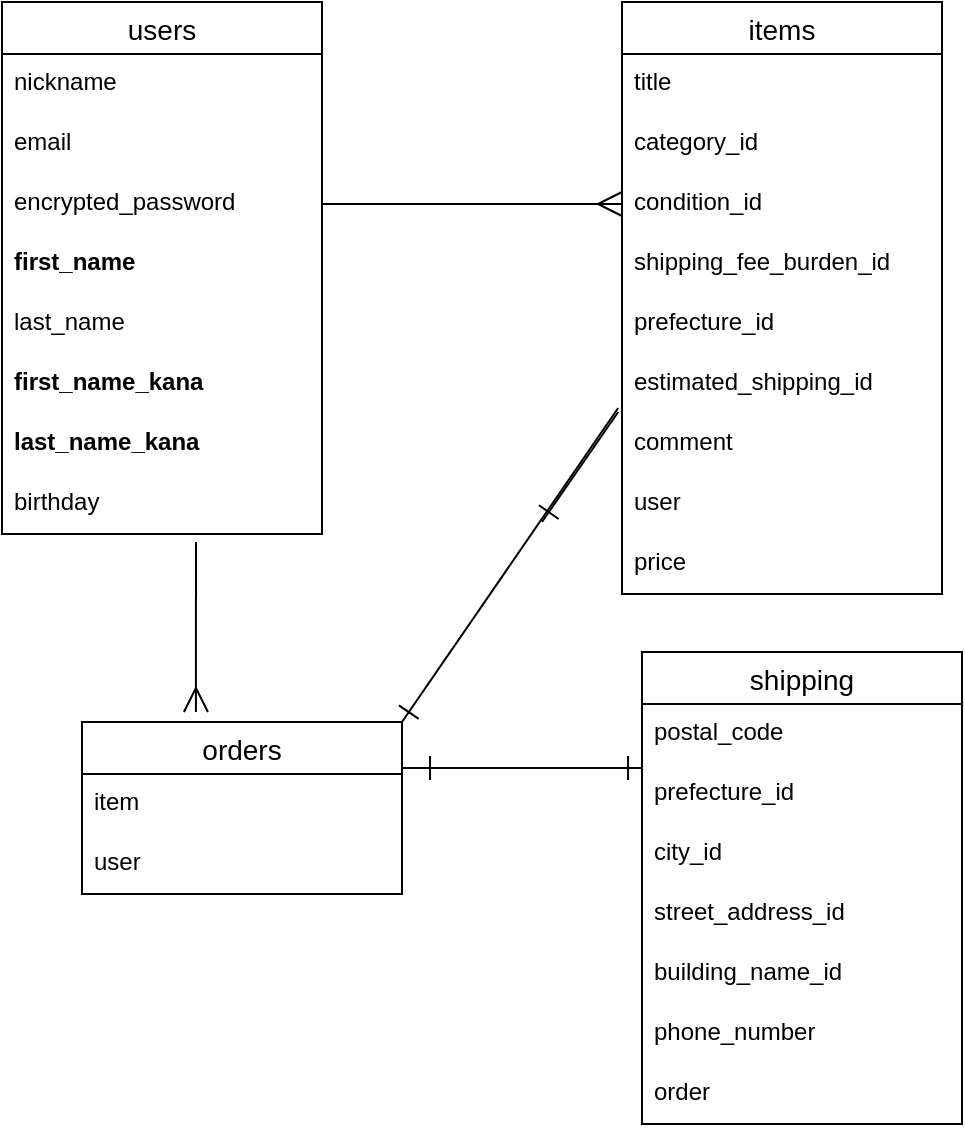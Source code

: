 <mxfile>
    <diagram id="1hoKPDanWU4Ki8b37umw" name="ページ1">
        <mxGraphModel dx="972" dy="792" grid="1" gridSize="10" guides="1" tooltips="1" connect="1" arrows="1" fold="1" page="1" pageScale="1" pageWidth="827" pageHeight="1169" math="0" shadow="0">
            <root>
                <mxCell id="0"/>
                <mxCell id="1" parent="0"/>
                <mxCell id="2" value="users" style="swimlane;fontStyle=0;childLayout=stackLayout;horizontal=1;startSize=26;horizontalStack=0;resizeParent=1;resizeParentMax=0;resizeLast=0;collapsible=1;marginBottom=0;align=center;fontSize=14;" parent="1" vertex="1">
                    <mxGeometry x="90" y="160" width="160" height="266" as="geometry"/>
                </mxCell>
                <mxCell id="3" value="nickname " style="text;strokeColor=none;fillColor=none;spacingLeft=4;spacingRight=4;overflow=hidden;rotatable=0;points=[[0,0.5],[1,0.5]];portConstraint=eastwest;fontSize=12;" parent="2" vertex="1">
                    <mxGeometry y="26" width="160" height="30" as="geometry"/>
                </mxCell>
                <mxCell id="4" value="email " style="text;strokeColor=none;fillColor=none;spacingLeft=4;spacingRight=4;overflow=hidden;rotatable=0;points=[[0,0.5],[1,0.5]];portConstraint=eastwest;fontSize=12;" parent="2" vertex="1">
                    <mxGeometry y="56" width="160" height="30" as="geometry"/>
                </mxCell>
                <mxCell id="5" value="encrypted_password" style="text;strokeColor=none;fillColor=none;spacingLeft=4;spacingRight=4;overflow=hidden;rotatable=0;points=[[0,0.5],[1,0.5]];portConstraint=eastwest;fontSize=12;" parent="2" vertex="1">
                    <mxGeometry y="86" width="160" height="30" as="geometry"/>
                </mxCell>
                <mxCell id="19" value="first_name" style="text;strokeColor=none;fillColor=none;spacingLeft=4;spacingRight=4;overflow=hidden;rotatable=0;points=[[0,0.5],[1,0.5]];portConstraint=eastwest;fontSize=12;fontStyle=1" parent="2" vertex="1">
                    <mxGeometry y="116" width="160" height="30" as="geometry"/>
                </mxCell>
                <mxCell id="20" value="last_name " style="text;strokeColor=none;fillColor=none;spacingLeft=4;spacingRight=4;overflow=hidden;rotatable=0;points=[[0,0.5],[1,0.5]];portConstraint=eastwest;fontSize=12;fontStyle=0" parent="2" vertex="1">
                    <mxGeometry y="146" width="160" height="30" as="geometry"/>
                </mxCell>
                <mxCell id="102" value="first_name_kana" style="text;strokeColor=none;fillColor=none;spacingLeft=4;spacingRight=4;overflow=hidden;rotatable=0;points=[[0,0.5],[1,0.5]];portConstraint=eastwest;fontSize=12;fontStyle=1" parent="2" vertex="1">
                    <mxGeometry y="176" width="160" height="30" as="geometry"/>
                </mxCell>
                <mxCell id="103" value="last_name_kana" style="text;strokeColor=none;fillColor=none;spacingLeft=4;spacingRight=4;overflow=hidden;rotatable=0;points=[[0,0.5],[1,0.5]];portConstraint=eastwest;fontSize=12;fontStyle=1" parent="2" vertex="1">
                    <mxGeometry y="206" width="160" height="30" as="geometry"/>
                </mxCell>
                <mxCell id="21" value="birthday" style="text;strokeColor=none;fillColor=none;spacingLeft=4;spacingRight=4;overflow=hidden;rotatable=0;points=[[0,0.5],[1,0.5]];portConstraint=eastwest;fontSize=12;fontStyle=0" parent="2" vertex="1">
                    <mxGeometry y="236" width="160" height="30" as="geometry"/>
                </mxCell>
                <mxCell id="69" value="items" style="swimlane;fontStyle=0;childLayout=stackLayout;horizontal=1;startSize=26;horizontalStack=0;resizeParent=1;resizeParentMax=0;resizeLast=0;collapsible=1;marginBottom=0;align=center;fontSize=14;" parent="1" vertex="1">
                    <mxGeometry x="400" y="160" width="160" height="296" as="geometry"/>
                </mxCell>
                <mxCell id="70" value="title" style="text;strokeColor=none;fillColor=none;spacingLeft=4;spacingRight=4;overflow=hidden;rotatable=0;points=[[0,0.5],[1,0.5]];portConstraint=eastwest;fontSize=12;" parent="69" vertex="1">
                    <mxGeometry y="26" width="160" height="30" as="geometry"/>
                </mxCell>
                <mxCell id="71" value="category_id" style="text;strokeColor=none;fillColor=none;spacingLeft=4;spacingRight=4;overflow=hidden;rotatable=0;points=[[0,0.5],[1,0.5]];portConstraint=eastwest;fontSize=12;" parent="69" vertex="1">
                    <mxGeometry y="56" width="160" height="30" as="geometry"/>
                </mxCell>
                <mxCell id="72" value="condition_id" style="text;strokeColor=none;fillColor=none;spacingLeft=4;spacingRight=4;overflow=hidden;rotatable=0;points=[[0,0.5],[1,0.5]];portConstraint=eastwest;fontSize=12;" parent="69" vertex="1">
                    <mxGeometry y="86" width="160" height="30" as="geometry"/>
                </mxCell>
                <mxCell id="73" value="shipping_fee_burden_id" style="text;strokeColor=none;fillColor=none;spacingLeft=4;spacingRight=4;overflow=hidden;rotatable=0;points=[[0,0.5],[1,0.5]];portConstraint=eastwest;fontSize=12;" parent="69" vertex="1">
                    <mxGeometry y="116" width="160" height="30" as="geometry"/>
                </mxCell>
                <mxCell id="74" value="prefecture_id" style="text;strokeColor=none;fillColor=none;spacingLeft=4;spacingRight=4;overflow=hidden;rotatable=0;points=[[0,0.5],[1,0.5]];portConstraint=eastwest;fontSize=12;" parent="69" vertex="1">
                    <mxGeometry y="146" width="160" height="30" as="geometry"/>
                </mxCell>
                <mxCell id="75" value="estimated_shipping_id" style="text;strokeColor=none;fillColor=none;spacingLeft=4;spacingRight=4;overflow=hidden;rotatable=0;points=[[0,0.5],[1,0.5]];portConstraint=eastwest;fontSize=12;" parent="69" vertex="1">
                    <mxGeometry y="176" width="160" height="30" as="geometry"/>
                </mxCell>
                <mxCell id="104" value="comment " style="text;strokeColor=none;fillColor=none;spacingLeft=4;spacingRight=4;overflow=hidden;rotatable=0;points=[[0,0.5],[1,0.5]];portConstraint=eastwest;fontSize=12;" parent="69" vertex="1">
                    <mxGeometry y="206" width="160" height="30" as="geometry"/>
                </mxCell>
                <mxCell id="105" value="user" style="text;strokeColor=none;fillColor=none;spacingLeft=4;spacingRight=4;overflow=hidden;rotatable=0;points=[[0,0.5],[1,0.5]];portConstraint=eastwest;fontSize=12;" parent="69" vertex="1">
                    <mxGeometry y="236" width="160" height="30" as="geometry"/>
                </mxCell>
                <mxCell id="107" value="price" style="text;strokeColor=none;fillColor=none;spacingLeft=4;spacingRight=4;overflow=hidden;rotatable=0;points=[[0,0.5],[1,0.5]];portConstraint=eastwest;fontSize=12;fontStyle=0" parent="69" vertex="1">
                    <mxGeometry y="266" width="160" height="30" as="geometry"/>
                </mxCell>
                <mxCell id="76" style="edgeStyle=none;html=1;exitX=1;exitY=0.5;exitDx=0;exitDy=0;entryX=0;entryY=0.5;entryDx=0;entryDy=0;endArrow=ERmany;endFill=0;strokeWidth=1;endSize=10;startSize=10;jumpSize=7;targetPerimeterSpacing=0;" parent="1" source="5" target="72" edge="1">
                    <mxGeometry relative="1" as="geometry"/>
                </mxCell>
                <mxCell id="77" value="orders" style="swimlane;fontStyle=0;childLayout=stackLayout;horizontal=1;startSize=26;horizontalStack=0;resizeParent=1;resizeParentMax=0;resizeLast=0;collapsible=1;marginBottom=0;align=center;fontSize=14;" parent="1" vertex="1">
                    <mxGeometry x="130" y="520" width="160" height="86" as="geometry"/>
                </mxCell>
                <mxCell id="78" value="item" style="text;strokeColor=none;fillColor=none;spacingLeft=4;spacingRight=4;overflow=hidden;rotatable=0;points=[[0,0.5],[1,0.5]];portConstraint=eastwest;fontSize=12;" parent="77" vertex="1">
                    <mxGeometry y="26" width="160" height="30" as="geometry"/>
                </mxCell>
                <mxCell id="79" value="user" style="text;strokeColor=none;fillColor=none;spacingLeft=4;spacingRight=4;overflow=hidden;rotatable=0;points=[[0,0.5],[1,0.5]];portConstraint=eastwest;fontSize=12;" parent="77" vertex="1">
                    <mxGeometry y="56" width="160" height="30" as="geometry"/>
                </mxCell>
                <mxCell id="81" value="shipping" style="swimlane;fontStyle=0;childLayout=stackLayout;horizontal=1;startSize=26;horizontalStack=0;resizeParent=1;resizeParentMax=0;resizeLast=0;collapsible=1;marginBottom=0;align=center;fontSize=14;" parent="1" vertex="1">
                    <mxGeometry x="410" y="485" width="160" height="236" as="geometry"/>
                </mxCell>
                <mxCell id="82" value="postal_code" style="text;strokeColor=none;fillColor=none;spacingLeft=4;spacingRight=4;overflow=hidden;rotatable=0;points=[[0,0.5],[1,0.5]];portConstraint=eastwest;fontSize=12;" parent="81" vertex="1">
                    <mxGeometry y="26" width="160" height="30" as="geometry"/>
                </mxCell>
                <mxCell id="83" value="prefecture_id" style="text;strokeColor=none;fillColor=none;spacingLeft=4;spacingRight=4;overflow=hidden;rotatable=0;points=[[0,0.5],[1,0.5]];portConstraint=eastwest;fontSize=12;" parent="81" vertex="1">
                    <mxGeometry y="56" width="160" height="30" as="geometry"/>
                </mxCell>
                <mxCell id="84" value="city_id " style="text;strokeColor=none;fillColor=none;spacingLeft=4;spacingRight=4;overflow=hidden;rotatable=0;points=[[0,0.5],[1,0.5]];portConstraint=eastwest;fontSize=12;" parent="81" vertex="1">
                    <mxGeometry y="86" width="160" height="30" as="geometry"/>
                </mxCell>
                <mxCell id="86" value="street_address_id " style="text;strokeColor=none;fillColor=none;spacingLeft=4;spacingRight=4;overflow=hidden;rotatable=0;points=[[0,0.5],[1,0.5]];portConstraint=eastwest;fontSize=12;" parent="81" vertex="1">
                    <mxGeometry y="116" width="160" height="30" as="geometry"/>
                </mxCell>
                <mxCell id="87" value="building_name_id " style="text;strokeColor=none;fillColor=none;spacingLeft=4;spacingRight=4;overflow=hidden;rotatable=0;points=[[0,0.5],[1,0.5]];portConstraint=eastwest;fontSize=12;" parent="81" vertex="1">
                    <mxGeometry y="146" width="160" height="30" as="geometry"/>
                </mxCell>
                <mxCell id="88" value="phone_number" style="text;strokeColor=none;fillColor=none;spacingLeft=4;spacingRight=4;overflow=hidden;rotatable=0;points=[[0,0.5],[1,0.5]];portConstraint=eastwest;fontSize=12;" parent="81" vertex="1">
                    <mxGeometry y="176" width="160" height="30" as="geometry"/>
                </mxCell>
                <mxCell id="90" value="order" style="text;strokeColor=none;fillColor=none;spacingLeft=4;spacingRight=4;overflow=hidden;rotatable=0;points=[[0,0.5],[1,0.5]];portConstraint=eastwest;fontSize=12;" parent="81" vertex="1">
                    <mxGeometry y="206" width="160" height="30" as="geometry"/>
                </mxCell>
                <mxCell id="85" style="edgeStyle=none;html=1;entryX=0.356;entryY=-0.058;entryDx=0;entryDy=0;endArrow=ERmany;endFill=0;strokeWidth=1;endSize=10;startSize=10;jumpSize=7;targetPerimeterSpacing=0;entryPerimeter=0;" parent="1" target="77" edge="1">
                    <mxGeometry relative="1" as="geometry">
                        <mxPoint x="187" y="430" as="sourcePoint"/>
                        <mxPoint x="300" y="410" as="targetPoint"/>
                    </mxGeometry>
                </mxCell>
                <mxCell id="92" value="" style="endArrow=none;html=1;rounded=0;strokeWidth=1;startSize=10;endSize=10;targetPerimeterSpacing=0;jumpSize=7;entryX=-0.031;entryY=0.067;entryDx=0;entryDy=0;entryPerimeter=0;startArrow=ERone;startFill=0;" parent="1" target="83" edge="1">
                    <mxGeometry relative="1" as="geometry">
                        <mxPoint x="310" y="543" as="sourcePoint"/>
                        <mxPoint x="400" y="543" as="targetPoint"/>
                        <Array as="points">
                            <mxPoint x="290" y="543"/>
                        </Array>
                    </mxGeometry>
                </mxCell>
                <mxCell id="93" value="" style="endArrow=none;html=1;rounded=0;strokeWidth=1;startSize=10;endSize=10;targetPerimeterSpacing=0;jumpSize=7;startArrow=ERone;startFill=0;exitX=-0.006;exitY=1.067;exitDx=0;exitDy=0;exitPerimeter=0;" parent="1" source="82" edge="1">
                    <mxGeometry relative="1" as="geometry">
                        <mxPoint x="388" y="542.5" as="sourcePoint"/>
                        <mxPoint x="410" y="543" as="targetPoint"/>
                        <Array as="points">
                            <mxPoint x="290" y="543"/>
                            <mxPoint x="350" y="543"/>
                        </Array>
                    </mxGeometry>
                </mxCell>
                <mxCell id="100" value="" style="endArrow=none;html=1;rounded=0;strokeWidth=1;startSize=10;endSize=10;targetPerimeterSpacing=0;jumpSize=7;startArrow=ERone;startFill=0;entryX=-0.012;entryY=-0.1;entryDx=0;entryDy=0;entryPerimeter=0;exitX=1;exitY=0;exitDx=0;exitDy=0;" parent="1" source="77" target="104" edge="1">
                    <mxGeometry relative="1" as="geometry">
                        <mxPoint x="300" y="500" as="sourcePoint"/>
                        <mxPoint x="380" y="400" as="targetPoint"/>
                    </mxGeometry>
                </mxCell>
                <mxCell id="106" value="" style="endArrow=none;html=1;rounded=0;strokeWidth=1;startSize=10;endSize=10;targetPerimeterSpacing=0;jumpSize=7;startArrow=ERone;startFill=0;entryX=-0.012;entryY=-0.033;entryDx=0;entryDy=0;entryPerimeter=0;" parent="1" target="104" edge="1">
                    <mxGeometry relative="1" as="geometry">
                        <mxPoint x="360" y="420" as="sourcePoint"/>
                        <mxPoint x="388.08" y="403" as="targetPoint"/>
                    </mxGeometry>
                </mxCell>
            </root>
        </mxGraphModel>
    </diagram>
</mxfile>